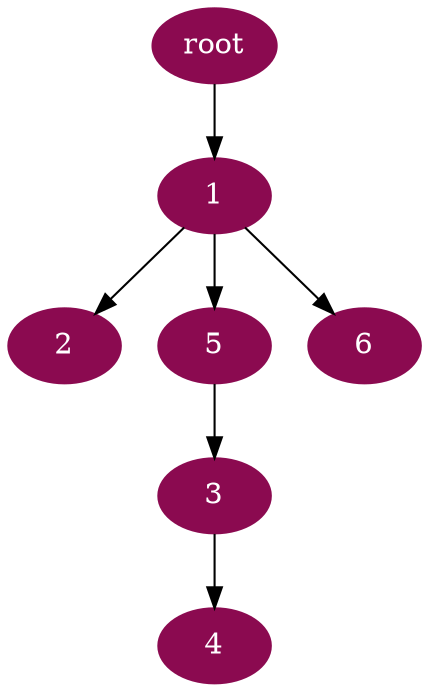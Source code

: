 digraph G {
node [color=deeppink4, style=filled, fontcolor=white];
"root" -> 1;
1 -> 2;
5 -> 3;
3 -> 4;
1 -> 5;
1 -> 6;
}

